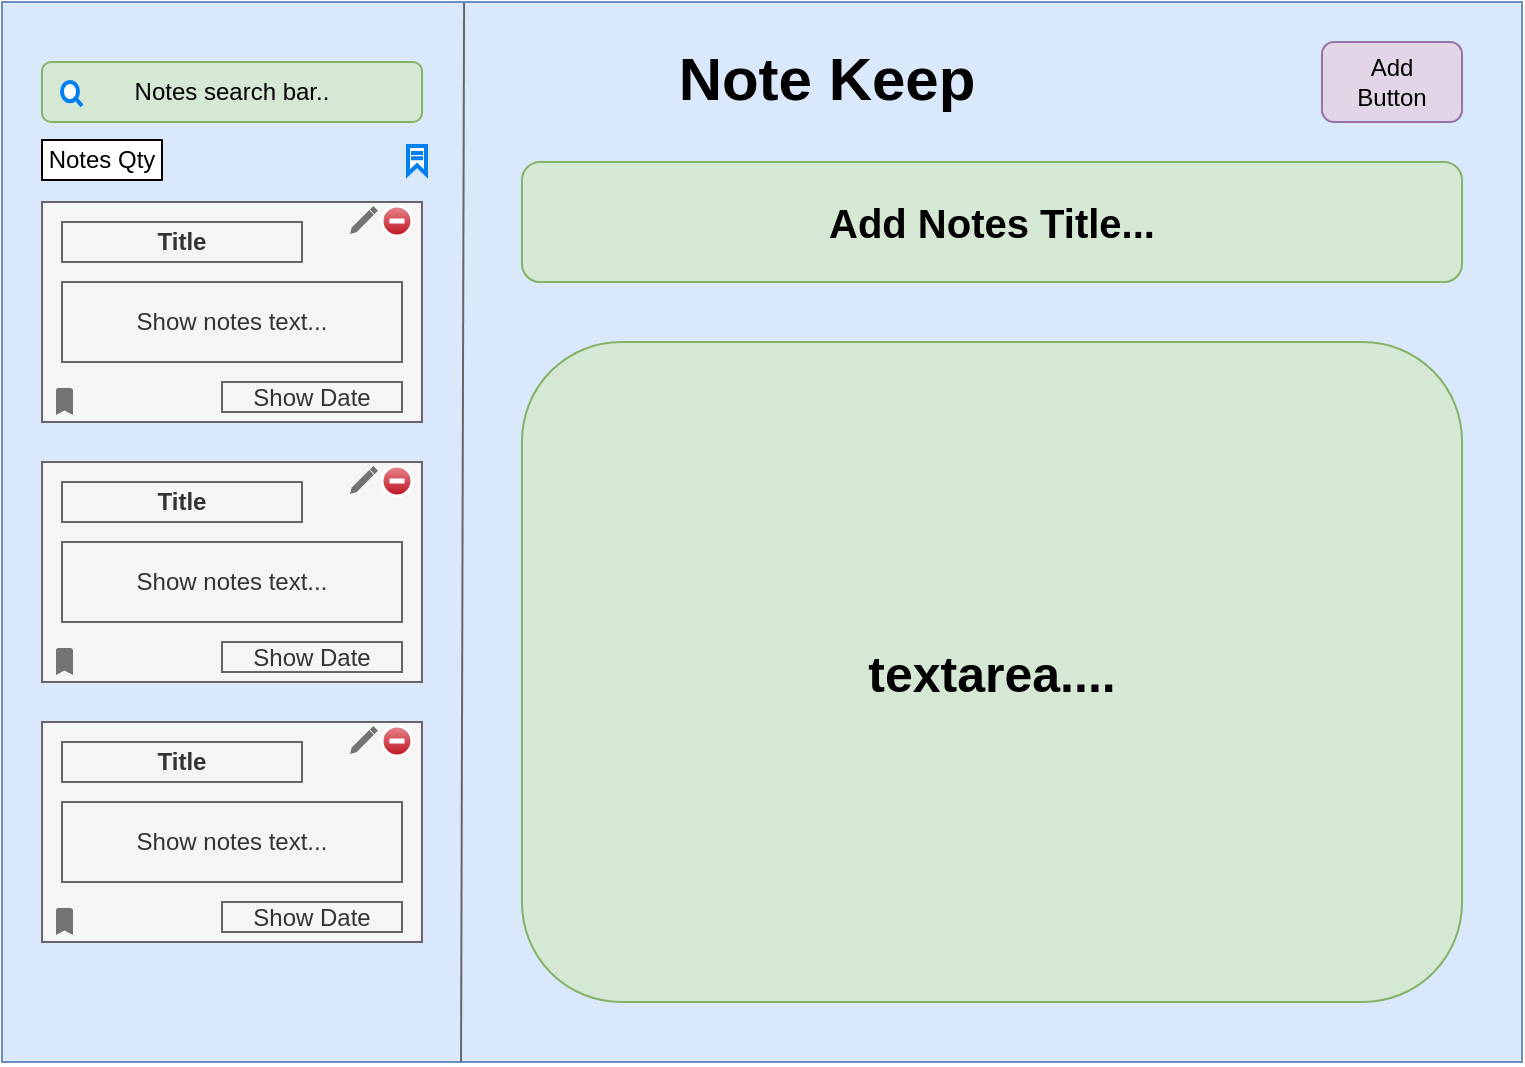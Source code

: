 <mxfile pages="2">
    <diagram id="dXKGdj3O9QanKZl_5-nY" name="Page-1">
        <mxGraphModel dx="565" dy="348" grid="1" gridSize="10" guides="1" tooltips="1" connect="1" arrows="1" fold="1" page="1" pageScale="1" pageWidth="850" pageHeight="1100" math="0" shadow="0">
            <root>
                <mxCell id="0"/>
                <mxCell id="1" parent="0"/>
                <mxCell id="fk55G9-FkgXI1mSPpwoW-1" value="" style="rounded=0;whiteSpace=wrap;html=1;fillColor=#dae8fc;strokeColor=#6c8ebf;" parent="1" vertex="1">
                    <mxGeometry x="40" y="30" width="760" height="530" as="geometry"/>
                </mxCell>
                <mxCell id="fk55G9-FkgXI1mSPpwoW-2" value="" style="endArrow=none;html=1;rounded=0;entryX=0.304;entryY=0.001;entryDx=0;entryDy=0;entryPerimeter=0;exitX=0.302;exitY=1;exitDx=0;exitDy=0;exitPerimeter=0;fillColor=#f5f5f5;strokeColor=#666666;" parent="1" source="fk55G9-FkgXI1mSPpwoW-1" target="fk55G9-FkgXI1mSPpwoW-1" edge="1">
                    <mxGeometry width="50" height="50" relative="1" as="geometry">
                        <mxPoint x="400" y="310" as="sourcePoint"/>
                        <mxPoint x="450" y="260" as="targetPoint"/>
                    </mxGeometry>
                </mxCell>
                <mxCell id="fk55G9-FkgXI1mSPpwoW-3" value="&lt;font color=&quot;#000000&quot;&gt;Add &lt;br&gt;Button&lt;/font&gt;" style="rounded=1;whiteSpace=wrap;html=1;fillColor=#e1d5e7;strokeColor=#9673a6;" parent="1" vertex="1">
                    <mxGeometry x="700" y="50" width="70" height="40" as="geometry"/>
                </mxCell>
                <mxCell id="fk55G9-FkgXI1mSPpwoW-4" value="&lt;font color=&quot;#000000&quot;&gt;Notes search bar..&lt;/font&gt;" style="rounded=1;whiteSpace=wrap;html=1;fillColor=#d5e8d4;strokeColor=#82b366;" parent="1" vertex="1">
                    <mxGeometry x="60" y="60" width="190" height="30" as="geometry"/>
                </mxCell>
                <mxCell id="fk55G9-FkgXI1mSPpwoW-6" value="" style="rounded=0;whiteSpace=wrap;html=1;fillColor=#f5f5f5;strokeColor=#666666;fontColor=#333333;" parent="1" vertex="1">
                    <mxGeometry x="60" y="130" width="190" height="110" as="geometry"/>
                </mxCell>
                <mxCell id="fk55G9-FkgXI1mSPpwoW-7" value="&lt;b&gt;&lt;font style=&quot;font-size: 20px&quot; color=&quot;#000000&quot;&gt;Add Notes Title...&lt;/font&gt;&lt;/b&gt;" style="rounded=1;whiteSpace=wrap;html=1;fillColor=#d5e8d4;strokeColor=#82b366;" parent="1" vertex="1">
                    <mxGeometry x="300" y="110" width="470" height="60" as="geometry"/>
                </mxCell>
                <mxCell id="fk55G9-FkgXI1mSPpwoW-11" value="&lt;b&gt;&lt;font style=&quot;font-size: 25px&quot; color=&quot;#000000&quot;&gt;textarea....&lt;/font&gt;&lt;/b&gt;" style="rounded=1;whiteSpace=wrap;html=1;fillColor=#d5e8d4;strokeColor=#82b366;" parent="1" vertex="1">
                    <mxGeometry x="300" y="200" width="470" height="330" as="geometry"/>
                </mxCell>
                <mxCell id="fk55G9-FkgXI1mSPpwoW-12" value="&lt;b&gt;Title&lt;/b&gt;" style="rounded=0;whiteSpace=wrap;html=1;fillColor=#f5f5f5;strokeColor=#666666;fontColor=#333333;" parent="1" vertex="1">
                    <mxGeometry x="70" y="140" width="120" height="20" as="geometry"/>
                </mxCell>
                <mxCell id="fk55G9-FkgXI1mSPpwoW-13" value="Show notes text..." style="rounded=0;whiteSpace=wrap;html=1;fillColor=#f5f5f5;strokeColor=#666666;fontColor=#333333;" parent="1" vertex="1">
                    <mxGeometry x="70" y="170" width="170" height="40" as="geometry"/>
                </mxCell>
                <mxCell id="fk55G9-FkgXI1mSPpwoW-14" value="Show Date" style="rounded=0;whiteSpace=wrap;html=1;fillColor=#f5f5f5;strokeColor=#666666;fontColor=#333333;" parent="1" vertex="1">
                    <mxGeometry x="150" y="220" width="90" height="15" as="geometry"/>
                </mxCell>
                <mxCell id="K8V55S-lqn8vu2vQLkye-17" value="&lt;b&gt;&lt;font style=&quot;font-size: 30px&quot; color=&quot;#000000&quot;&gt;Note Keep&lt;/font&gt;&lt;/b&gt;" style="text;html=1;strokeColor=none;fillColor=none;align=center;verticalAlign=middle;whiteSpace=wrap;rounded=0;" parent="1" vertex="1">
                    <mxGeometry x="365" y="50" width="175" height="36" as="geometry"/>
                </mxCell>
                <mxCell id="K8V55S-lqn8vu2vQLkye-21" value="" style="html=1;verticalLabelPosition=bottom;align=center;labelBackgroundColor=#ffffff;verticalAlign=top;strokeWidth=2;strokeColor=#0080F0;shadow=0;dashed=0;shape=mxgraph.ios7.icons.looking_glass;fontSize=30;fillColor=#FFFFFF;" parent="1" vertex="1">
                    <mxGeometry x="70" y="70" width="10" height="12" as="geometry"/>
                </mxCell>
                <mxCell id="K8V55S-lqn8vu2vQLkye-25" value="" style="shape=image;html=1;verticalAlign=top;verticalLabelPosition=bottom;labelBackgroundColor=#ffffff;imageAspect=0;aspect=fixed;image=https://cdn4.iconfinder.com/data/icons/ios-web-user-interface-multi-circle-flat-vol-3/512/Book_contacts_library_notebook_bookmark_business_phone_book-128.png;fontSize=30;" parent="1" vertex="1">
                    <mxGeometry x="300" y="45" width="48" height="48" as="geometry"/>
                </mxCell>
                <mxCell id="K8V55S-lqn8vu2vQLkye-27" value="" style="shape=image;html=1;verticalAlign=top;verticalLabelPosition=bottom;labelBackgroundColor=#ffffff;imageAspect=0;aspect=fixed;image=https://cdn4.iconfinder.com/data/icons/ionicons/512/icon-ios7-moon-128.png;fontSize=30;" parent="1" vertex="1">
                    <mxGeometry x="640" y="41" width="54" height="53" as="geometry"/>
                </mxCell>
                <mxCell id="K8V55S-lqn8vu2vQLkye-28" value="" style="shape=image;html=1;verticalAlign=top;verticalLabelPosition=bottom;labelBackgroundColor=#ffffff;imageAspect=0;aspect=fixed;image=https://cdn4.iconfinder.com/data/icons/evil-icons-user-interface/64/plus-128.png;fontSize=30;" parent="1" vertex="1">
                    <mxGeometry x="701" y="50" width="18" height="18" as="geometry"/>
                </mxCell>
                <mxCell id="K8V55S-lqn8vu2vQLkye-30" value="" style="dashed=0;aspect=fixed;verticalLabelPosition=bottom;verticalAlign=top;align=center;shape=mxgraph.gmdl.edit;strokeColor=none;fillColor=#737373;shadow=0;sketch=0;fontSize=30;" parent="1" vertex="1">
                    <mxGeometry x="214" y="132" width="14" height="14" as="geometry"/>
                </mxCell>
                <mxCell id="K8V55S-lqn8vu2vQLkye-31" value="" style="verticalLabelPosition=bottom;verticalAlign=top;html=1;shadow=0;dashed=0;strokeWidth=1;shape=mxgraph.ios.iDeleteIcon;fillColor=#e8878E;fillColor2=#BD1421;strokeColor=#ffffff;sketch=0;fontSize=30;" parent="1" vertex="1">
                    <mxGeometry x="230" y="132" width="15" height="15" as="geometry"/>
                </mxCell>
                <mxCell id="K8V55S-lqn8vu2vQLkye-32" value="" style="rounded=0;whiteSpace=wrap;html=1;fillColor=#f5f5f5;strokeColor=#666666;fontColor=#333333;" parent="1" vertex="1">
                    <mxGeometry x="60" y="260" width="190" height="110" as="geometry"/>
                </mxCell>
                <mxCell id="K8V55S-lqn8vu2vQLkye-33" value="&lt;b&gt;Title&lt;/b&gt;" style="rounded=0;whiteSpace=wrap;html=1;fillColor=#f5f5f5;strokeColor=#666666;fontColor=#333333;" parent="1" vertex="1">
                    <mxGeometry x="70" y="270" width="120" height="20" as="geometry"/>
                </mxCell>
                <mxCell id="K8V55S-lqn8vu2vQLkye-34" value="Show notes text..." style="rounded=0;whiteSpace=wrap;html=1;fillColor=#f5f5f5;strokeColor=#666666;fontColor=#333333;" parent="1" vertex="1">
                    <mxGeometry x="70" y="300" width="170" height="40" as="geometry"/>
                </mxCell>
                <mxCell id="K8V55S-lqn8vu2vQLkye-35" value="Show Date" style="rounded=0;whiteSpace=wrap;html=1;fillColor=#f5f5f5;strokeColor=#666666;fontColor=#333333;" parent="1" vertex="1">
                    <mxGeometry x="150" y="350" width="90" height="15" as="geometry"/>
                </mxCell>
                <mxCell id="K8V55S-lqn8vu2vQLkye-36" value="" style="dashed=0;aspect=fixed;verticalLabelPosition=bottom;verticalAlign=top;align=center;shape=mxgraph.gmdl.edit;strokeColor=none;fillColor=#737373;shadow=0;sketch=0;fontSize=30;" parent="1" vertex="1">
                    <mxGeometry x="214" y="262" width="14" height="14" as="geometry"/>
                </mxCell>
                <mxCell id="K8V55S-lqn8vu2vQLkye-37" value="" style="verticalLabelPosition=bottom;verticalAlign=top;html=1;shadow=0;dashed=0;strokeWidth=1;shape=mxgraph.ios.iDeleteIcon;fillColor=#e8878E;fillColor2=#BD1421;strokeColor=#ffffff;sketch=0;fontSize=30;" parent="1" vertex="1">
                    <mxGeometry x="230" y="262" width="15" height="15" as="geometry"/>
                </mxCell>
                <mxCell id="K8V55S-lqn8vu2vQLkye-38" value="" style="rounded=0;whiteSpace=wrap;html=1;fillColor=#f5f5f5;strokeColor=#666666;fontColor=#333333;" parent="1" vertex="1">
                    <mxGeometry x="60" y="390" width="190" height="110" as="geometry"/>
                </mxCell>
                <mxCell id="K8V55S-lqn8vu2vQLkye-39" value="&lt;b&gt;Title&lt;/b&gt;" style="rounded=0;whiteSpace=wrap;html=1;fillColor=#f5f5f5;strokeColor=#666666;fontColor=#333333;" parent="1" vertex="1">
                    <mxGeometry x="70" y="400" width="120" height="20" as="geometry"/>
                </mxCell>
                <mxCell id="K8V55S-lqn8vu2vQLkye-40" value="Show notes text..." style="rounded=0;whiteSpace=wrap;html=1;fillColor=#f5f5f5;strokeColor=#666666;fontColor=#333333;" parent="1" vertex="1">
                    <mxGeometry x="70" y="430" width="170" height="40" as="geometry"/>
                </mxCell>
                <mxCell id="K8V55S-lqn8vu2vQLkye-41" value="Show Date" style="rounded=0;whiteSpace=wrap;html=1;fillColor=#f5f5f5;strokeColor=#666666;fontColor=#333333;" parent="1" vertex="1">
                    <mxGeometry x="150" y="480" width="90" height="15" as="geometry"/>
                </mxCell>
                <mxCell id="K8V55S-lqn8vu2vQLkye-42" value="" style="dashed=0;aspect=fixed;verticalLabelPosition=bottom;verticalAlign=top;align=center;shape=mxgraph.gmdl.edit;strokeColor=none;fillColor=#737373;shadow=0;sketch=0;fontSize=30;" parent="1" vertex="1">
                    <mxGeometry x="214" y="392" width="14" height="14" as="geometry"/>
                </mxCell>
                <mxCell id="K8V55S-lqn8vu2vQLkye-43" value="" style="verticalLabelPosition=bottom;verticalAlign=top;html=1;shadow=0;dashed=0;strokeWidth=1;shape=mxgraph.ios.iDeleteIcon;fillColor=#e8878E;fillColor2=#BD1421;strokeColor=#ffffff;sketch=0;fontSize=30;" parent="1" vertex="1">
                    <mxGeometry x="230" y="392" width="15" height="15" as="geometry"/>
                </mxCell>
                <mxCell id="SbjOWZJ8PrtaTvn8_uMI-1" value="" style="dashed=0;aspect=fixed;verticalLabelPosition=bottom;verticalAlign=top;align=center;shape=mxgraph.gmdl.bookmark;strokeColor=none;fillColor=#737373;shadow=0;sketch=0;fontSize=33;fontColor=#000000;" vertex="1" parent="1">
                    <mxGeometry x="67" y="223" width="8.5" height="13.5" as="geometry"/>
                </mxCell>
                <mxCell id="SbjOWZJ8PrtaTvn8_uMI-2" value="" style="dashed=0;aspect=fixed;verticalLabelPosition=bottom;verticalAlign=top;align=center;shape=mxgraph.gmdl.bookmark;strokeColor=none;fillColor=#737373;shadow=0;sketch=0;fontSize=33;fontColor=#000000;" vertex="1" parent="1">
                    <mxGeometry x="67" y="353" width="8.5" height="13.5" as="geometry"/>
                </mxCell>
                <mxCell id="SbjOWZJ8PrtaTvn8_uMI-3" value="" style="dashed=0;aspect=fixed;verticalLabelPosition=bottom;verticalAlign=top;align=center;shape=mxgraph.gmdl.bookmark;strokeColor=none;fillColor=#737373;shadow=0;sketch=0;fontSize=33;fontColor=#000000;" vertex="1" parent="1">
                    <mxGeometry x="67" y="483" width="8.5" height="13.5" as="geometry"/>
                </mxCell>
                <mxCell id="SbjOWZJ8PrtaTvn8_uMI-4" value="" style="html=1;verticalLabelPosition=bottom;align=center;labelBackgroundColor=#ffffff;verticalAlign=top;strokeWidth=2;strokeColor=#0080F0;shadow=0;dashed=0;shape=mxgraph.ios7.icons.bookmark;fontSize=33;fontColor=#000000;fillColor=#FFFFFF;" vertex="1" parent="1">
                    <mxGeometry x="243" y="102" width="9" height="14" as="geometry"/>
                </mxCell>
                <mxCell id="SbjOWZJ8PrtaTvn8_uMI-6" value="&lt;span&gt;Notes Qty&lt;/span&gt;" style="rounded=0;whiteSpace=wrap;html=1;fontSize=12;fontColor=#000000;fillColor=#FFFFFF;" vertex="1" parent="1">
                    <mxGeometry x="60" y="99" width="60" height="20" as="geometry"/>
                </mxCell>
            </root>
        </mxGraphModel>
    </diagram>
    <diagram id="6XcR42PhSRtcYNlh0Pom" name="Page-2">
        <mxGraphModel dx="846" dy="597" grid="1" gridSize="10" guides="1" tooltips="1" connect="1" arrows="1" fold="1" page="1" pageScale="1" pageWidth="850" pageHeight="1100" math="0" shadow="0">
            <root>
                <mxCell id="zj6HZkZ3CWm45Ed8KYri-0"/>
                <mxCell id="zj6HZkZ3CWm45Ed8KYri-1" parent="zj6HZkZ3CWm45Ed8KYri-0"/>
                <mxCell id="27sCJ-PjAOOTTni41zT8-0" value="&lt;div&gt;&lt;div style=&quot;text-align: center&quot;&gt;&lt;b&gt;&lt;font style=&quot;font-size: 33px&quot;&gt;&lt;u&gt;&lt;i&gt;Note Keep&lt;/i&gt;&lt;/u&gt;&lt;/font&gt;&lt;/b&gt;&lt;br&gt;&lt;/div&gt;&lt;div style=&quot;text-align: center&quot;&gt;&lt;b&gt;&lt;font style=&quot;font-size: 33px&quot;&gt;&lt;u&gt;&lt;i&gt;&lt;br&gt;&lt;/i&gt;&lt;/u&gt;&lt;/font&gt;&lt;/b&gt;&lt;/div&gt;&lt;ul&gt;&lt;li&gt;&lt;b&gt;VERSION-01&lt;/b&gt;&lt;/li&gt;&lt;/ul&gt;&lt;/div&gt;&lt;ol&gt;&lt;li&gt;User should be able to write the text to maintain the notes.&lt;/li&gt;&lt;li&gt;Should be able to save the notes.&lt;/li&gt;&lt;li&gt;Should be able to display list of notes.&lt;/li&gt;&lt;li&gt;User should be able to edit the notes.&lt;/li&gt;&lt;/ol&gt;&lt;div&gt;&lt;br&gt;&lt;/div&gt;&lt;div&gt;&lt;ul&gt;&lt;li&gt;&lt;b&gt;VERSION-02&lt;/b&gt;&lt;/li&gt;&lt;/ul&gt;&lt;/div&gt;&lt;ol&gt;&lt;li&gt;Note should contain title.&lt;/li&gt;&lt;li&gt;Note should contain description.&lt;/li&gt;&lt;li&gt;Note should have Date.&lt;/li&gt;&lt;li&gt;User should be able to delete the notes.&lt;/li&gt;&lt;/ol&gt;&lt;div&gt;&lt;br&gt;&lt;/div&gt;&lt;div&gt;&lt;ul&gt;&lt;li&gt;&lt;b&gt;VERSION-03&lt;/b&gt;&lt;/li&gt;&lt;/ul&gt;&lt;/div&gt;&lt;ol&gt;&lt;li&gt;Add search button to search notes using keywords.&lt;/li&gt;&lt;li&gt;Add background color.&lt;/li&gt;&lt;li&gt;Add light / dark theme.&lt;/li&gt;&lt;li&gt;Add bookmark button.&lt;/li&gt;&lt;li&gt;User should be able to see all bookmarked note together.&lt;/li&gt;&lt;/ol&gt;" style="rounded=0;whiteSpace=wrap;html=1;fontColor=#000000;fillColor=#FFFFFF;align=left;" vertex="1" parent="zj6HZkZ3CWm45Ed8KYri-1">
                    <mxGeometry x="40" y="10" width="600" height="600" as="geometry"/>
                </mxCell>
            </root>
        </mxGraphModel>
    </diagram>
    <diagram id="ZD2_A1Wycugf2cCY3-U3" name="Page-3">
        <mxGraphModel dx="946" dy="667" grid="1" gridSize="10" guides="1" tooltips="1" connect="1" arrows="1" fold="1" page="1" pageScale="1" pageWidth="850" pageHeight="1100" math="0" shadow="0">
            <root>
                <mxCell id="Ve7Tf8QXoKKr7nbXU7B0-0"/>
                <mxCell id="Ve7Tf8QXoKKr7nbXU7B0-1" parent="Ve7Tf8QXoKKr7nbXU7B0-0"/>
                <mxCell id="Ve7Tf8QXoKKr7nbXU7B0-2" value="&lt;ul&gt;&lt;ul&gt;&lt;ul&gt;&lt;li&gt;This section will contain the heading of the notes.&lt;/li&gt;&lt;li&gt;After clicking the button, heading should be display at the section - 4 at title box.&lt;/li&gt;&lt;li&gt;The data should save inside the LocalStorage.&lt;/li&gt;&lt;/ul&gt;&lt;/ul&gt;&lt;/ul&gt;" style="rounded=0;whiteSpace=wrap;html=1;fontSize=15;align=left;fillColor=#a20025;strokeColor=#6F0000;fontColor=#ffffff;" vertex="1" parent="Ve7Tf8QXoKKr7nbXU7B0-1">
                    <mxGeometry x="40" y="690" width="760" height="80" as="geometry"/>
                </mxCell>
                <mxCell id="Ve7Tf8QXoKKr7nbXU7B0-3" value="&lt;font color=&quot;#000000&quot;&gt;1&lt;/font&gt;" style="ellipse;whiteSpace=wrap;html=1;aspect=fixed;fontSize=20;fillColor=#e1d5e7;strokeColor=#9673a6;" vertex="1" parent="Ve7Tf8QXoKKr7nbXU7B0-1">
                    <mxGeometry x="50" y="710" width="40" height="40" as="geometry"/>
                </mxCell>
                <mxCell id="Ve7Tf8QXoKKr7nbXU7B0-4" value="&lt;ul&gt;&lt;ul&gt;&lt;ul&gt;&lt;li&gt;This section will contain the content of notes.&lt;/li&gt;&lt;li&gt;After clicking the button, content should be display at the section - 4 in show notes area.&lt;/li&gt;&lt;li&gt;The data should save inside the LocalStorage.&lt;/li&gt;&lt;/ul&gt;&lt;/ul&gt;&lt;/ul&gt;" style="rounded=0;whiteSpace=wrap;html=1;fontSize=15;align=left;fillColor=#a20025;strokeColor=#6F0000;fontColor=#ffffff;" vertex="1" parent="Ve7Tf8QXoKKr7nbXU7B0-1">
                    <mxGeometry x="40" y="784" width="760" height="80" as="geometry"/>
                </mxCell>
                <mxCell id="Ve7Tf8QXoKKr7nbXU7B0-5" value="&lt;font color=&quot;#000000&quot;&gt;2&lt;/font&gt;" style="ellipse;whiteSpace=wrap;html=1;aspect=fixed;fontSize=20;fillColor=#e1d5e7;strokeColor=#9673a6;" vertex="1" parent="Ve7Tf8QXoKKr7nbXU7B0-1">
                    <mxGeometry x="50" y="800" width="40" height="40" as="geometry"/>
                </mxCell>
                <mxCell id="Ve7Tf8QXoKKr7nbXU7B0-6" value="&lt;ul&gt;&lt;ul&gt;&lt;ul&gt;&lt;li&gt;This section should be a button.&lt;/li&gt;&lt;li&gt;onclick, the button will save the data from the LocalStorage.&lt;/li&gt;&lt;/ul&gt;&lt;/ul&gt;&lt;/ul&gt;" style="rounded=0;whiteSpace=wrap;html=1;fontSize=15;align=left;fillColor=#a20025;strokeColor=#6F0000;fontColor=#ffffff;" vertex="1" parent="Ve7Tf8QXoKKr7nbXU7B0-1">
                    <mxGeometry x="40" y="877" width="760" height="60" as="geometry"/>
                </mxCell>
                <mxCell id="Ve7Tf8QXoKKr7nbXU7B0-7" value="&lt;font color=&quot;#000000&quot;&gt;3&lt;/font&gt;" style="ellipse;whiteSpace=wrap;html=1;aspect=fixed;fontSize=20;fillColor=#e1d5e7;strokeColor=#9673a6;" vertex="1" parent="Ve7Tf8QXoKKr7nbXU7B0-1">
                    <mxGeometry x="50" y="886" width="40" height="40" as="geometry"/>
                </mxCell>
                <mxCell id="Ve7Tf8QXoKKr7nbXU7B0-8" value="&lt;ul&gt;&lt;ul&gt;&lt;ul&gt;&lt;li&gt;This section should contain- Notes Title, Notes &amp;amp; Current Date.&lt;/li&gt;&lt;li&gt;Derived from the LocalStorage after button click.&lt;/li&gt;&lt;/ul&gt;&lt;/ul&gt;&lt;/ul&gt;" style="rounded=0;whiteSpace=wrap;html=1;fontSize=15;align=left;fillColor=#a20025;strokeColor=#6F0000;fontColor=#ffffff;" vertex="1" parent="Ve7Tf8QXoKKr7nbXU7B0-1">
                    <mxGeometry x="40" y="953" width="760" height="60" as="geometry"/>
                </mxCell>
                <mxCell id="Ve7Tf8QXoKKr7nbXU7B0-9" value="&lt;font color=&quot;#000000&quot;&gt;4&lt;/font&gt;" style="ellipse;whiteSpace=wrap;html=1;aspect=fixed;fontSize=20;fillColor=#e1d5e7;strokeColor=#9673a6;" vertex="1" parent="Ve7Tf8QXoKKr7nbXU7B0-1">
                    <mxGeometry x="50" y="960" width="40" height="40" as="geometry"/>
                </mxCell>
                <mxCell id="Ve7Tf8QXoKKr7nbXU7B0-10" value="&lt;ul&gt;&lt;ul&gt;&lt;ul&gt;&lt;li&gt;This section will be search box.&lt;/li&gt;&lt;li&gt;User be able to search the respective saved notes by keywords matching.&lt;/li&gt;&lt;/ul&gt;&lt;/ul&gt;&lt;/ul&gt;" style="rounded=0;whiteSpace=wrap;html=1;fontSize=15;align=left;fillColor=#a20025;strokeColor=#6F0000;fontColor=#ffffff;" vertex="1" parent="Ve7Tf8QXoKKr7nbXU7B0-1">
                    <mxGeometry x="40" y="1030" width="760" height="60" as="geometry"/>
                </mxCell>
                <mxCell id="Ve7Tf8QXoKKr7nbXU7B0-11" value="&lt;font color=&quot;#000000&quot;&gt;5&lt;/font&gt;" style="ellipse;whiteSpace=wrap;html=1;aspect=fixed;fontSize=20;fillColor=#e1d5e7;strokeColor=#9673a6;" vertex="1" parent="Ve7Tf8QXoKKr7nbXU7B0-1">
                    <mxGeometry x="50" y="1040" width="40" height="40" as="geometry"/>
                </mxCell>
            </root>
        </mxGraphModel>
    </diagram>
</mxfile>
